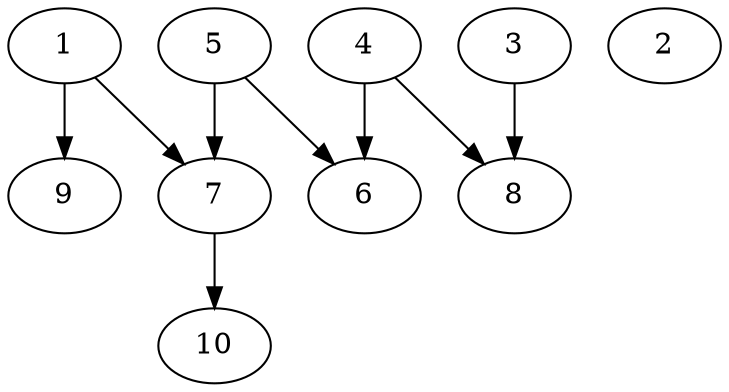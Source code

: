 // DAG automatically generated by daggen at Thu Oct  3 13:58:04 2019
// ./daggen --dot -n 10 --ccr 0.5 --fat 0.7 --regular 0.9 --density 0.7 --mindata 5242880 --maxdata 52428800 
digraph G {
  1 [size="76675072", alpha="0.07", expect_size="38337536"] 
  1 -> 7 [size ="38337536"]
  1 -> 9 [size ="38337536"]
  2 [size="38914048", alpha="0.13", expect_size="19457024"] 
  3 [size="94642176", alpha="0.09", expect_size="47321088"] 
  3 -> 8 [size ="47321088"]
  4 [size="73584640", alpha="0.09", expect_size="36792320"] 
  4 -> 6 [size ="36792320"]
  4 -> 8 [size ="36792320"]
  5 [size="22831104", alpha="0.03", expect_size="11415552"] 
  5 -> 6 [size ="11415552"]
  5 -> 7 [size ="11415552"]
  6 [size="77473792", alpha="0.07", expect_size="38736896"] 
  7 [size="23384064", alpha="0.05", expect_size="11692032"] 
  7 -> 10 [size ="11692032"]
  8 [size="76994560", alpha="0.01", expect_size="38497280"] 
  9 [size="64684032", alpha="0.10", expect_size="32342016"] 
  10 [size="55064576", alpha="0.14", expect_size="27532288"] 
}
